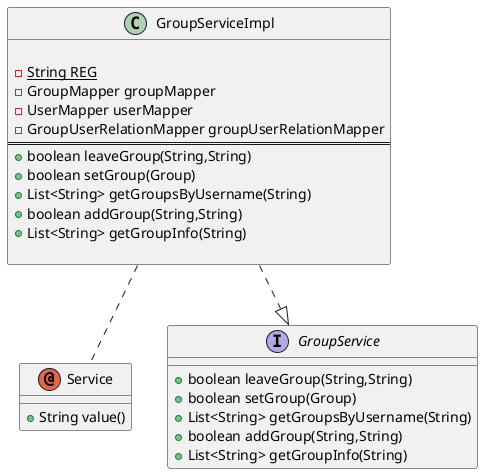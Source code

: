 @startuml
'https://plantuml.com/class-diagram

annotation Service{
	+String value()
}

interface GroupService{

	+boolean leaveGroup(String,String)
	+boolean setGroup(Group)
	+List<String> getGroupsByUsername(String)
	+boolean addGroup(String,String)
	+List<String> getGroupInfo(String)

}

class GroupServiceImpl {

	-{static}String REG
	-GroupMapper groupMapper
	-UserMapper userMapper
	-GroupUserRelationMapper groupUserRelationMapper
==
	+boolean leaveGroup(String,String)
	+boolean setGroup(Group)
	+List<String> getGroupsByUsername(String)
	+boolean addGroup(String,String)
	+List<String> getGroupInfo(String)

}

GroupServiceImpl ..|> GroupService
GroupServiceImpl ..Service
@enduml